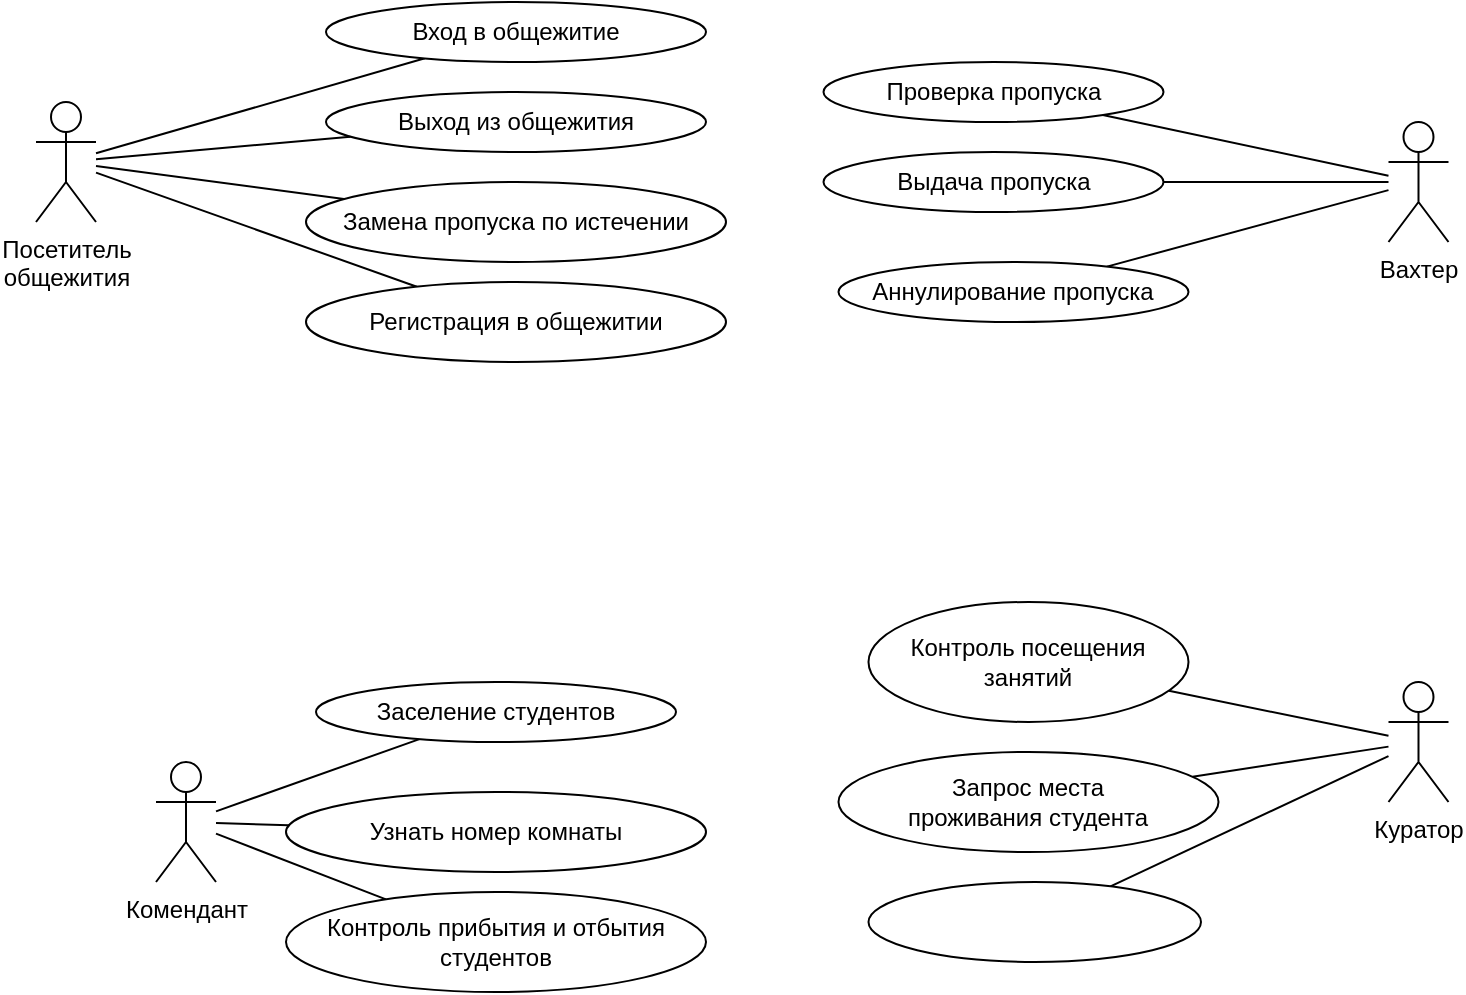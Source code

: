 <mxfile version="15.5.8" type="github">
  <diagram id="b5EAPsaf1SXaFSAwkQ5M" name="Page-1">
    <mxGraphModel dx="1185" dy="635" grid="1" gridSize="10" guides="1" tooltips="1" connect="1" arrows="1" fold="1" page="1" pageScale="1" pageWidth="827" pageHeight="1169" background="none" math="0" shadow="0">
      <root>
        <mxCell id="0" />
        <mxCell id="1" parent="0" />
        <mxCell id="_Vxxh2CEA5BiCO8p6rzK-10" value="" style="endArrow=none;html=1;" parent="1" source="DnC9gURI1vXdoshHHPcy-2" target="_Vxxh2CEA5BiCO8p6rzK-12" edge="1">
          <mxGeometry width="50" height="50" relative="1" as="geometry">
            <mxPoint x="190" y="120" as="sourcePoint" />
            <mxPoint x="260" y="90" as="targetPoint" />
          </mxGeometry>
        </mxCell>
        <mxCell id="_Vxxh2CEA5BiCO8p6rzK-12" value="Замена пропуска по истечении" style="ellipse;whiteSpace=wrap;html=1;labelBackgroundColor=none;" parent="1" vertex="1">
          <mxGeometry x="195" y="150" width="210" height="40" as="geometry" />
        </mxCell>
        <mxCell id="_Vxxh2CEA5BiCO8p6rzK-13" value="" style="endArrow=none;html=1;" parent="1" source="DnC9gURI1vXdoshHHPcy-2" target="_Vxxh2CEA5BiCO8p6rzK-14" edge="1">
          <mxGeometry width="50" height="50" relative="1" as="geometry">
            <mxPoint x="190" y="120" as="sourcePoint" />
            <mxPoint x="280" y="130" as="targetPoint" />
          </mxGeometry>
        </mxCell>
        <mxCell id="_Vxxh2CEA5BiCO8p6rzK-14" value="Вход в общежитие" style="ellipse;whiteSpace=wrap;html=1;labelBackgroundColor=none;" parent="1" vertex="1">
          <mxGeometry x="205" y="60" width="190" height="30" as="geometry" />
        </mxCell>
        <mxCell id="_Vxxh2CEA5BiCO8p6rzK-16" value="Выход из общежития" style="ellipse;whiteSpace=wrap;html=1;labelBackgroundColor=none;" parent="1" vertex="1">
          <mxGeometry x="205" y="105" width="190" height="30" as="geometry" />
        </mxCell>
        <mxCell id="DnC9gURI1vXdoshHHPcy-12" style="edgeStyle=none;orthogonalLoop=1;jettySize=auto;html=1;endArrow=none;" parent="1" source="_Vxxh2CEA5BiCO8p6rzK-24" target="_Vxxh2CEA5BiCO8p6rzK-26" edge="1">
          <mxGeometry relative="1" as="geometry" />
        </mxCell>
        <mxCell id="DnC9gURI1vXdoshHHPcy-13" style="edgeStyle=none;orthogonalLoop=1;jettySize=auto;html=1;endArrow=none;" parent="1" source="_Vxxh2CEA5BiCO8p6rzK-24" target="_Vxxh2CEA5BiCO8p6rzK-28" edge="1">
          <mxGeometry relative="1" as="geometry" />
        </mxCell>
        <mxCell id="DnC9gURI1vXdoshHHPcy-14" style="edgeStyle=none;orthogonalLoop=1;jettySize=auto;html=1;endArrow=none;" parent="1" source="_Vxxh2CEA5BiCO8p6rzK-31" target="_Vxxh2CEA5BiCO8p6rzK-30" edge="1">
          <mxGeometry relative="1" as="geometry" />
        </mxCell>
        <mxCell id="_Vxxh2CEA5BiCO8p6rzK-24" value="Комендант" style="shape=umlActor;verticalLabelPosition=bottom;verticalAlign=top;html=1;outlineConnect=0;labelBackgroundColor=none;shadow=0;" parent="1" vertex="1">
          <mxGeometry x="120" y="440" width="30" height="60" as="geometry" />
        </mxCell>
        <mxCell id="_Vxxh2CEA5BiCO8p6rzK-26" value="Узнать номер комнаты" style="ellipse;whiteSpace=wrap;html=1;labelBackgroundColor=none;" parent="1" vertex="1">
          <mxGeometry x="185" y="455" width="210" height="40" as="geometry" />
        </mxCell>
        <mxCell id="_Vxxh2CEA5BiCO8p6rzK-28" value="Контроль прибытия и отбытия студентов" style="ellipse;whiteSpace=wrap;html=1;labelBackgroundColor=none;" parent="1" vertex="1">
          <mxGeometry x="185" y="505" width="210" height="50" as="geometry" />
        </mxCell>
        <mxCell id="_Vxxh2CEA5BiCO8p6rzK-30" value="Аннулирование пропуска" style="ellipse;whiteSpace=wrap;html=1;labelBackgroundColor=none;" parent="1" vertex="1">
          <mxGeometry x="461.25" y="190" width="175" height="30" as="geometry" />
        </mxCell>
        <mxCell id="DnC9gURI1vXdoshHHPcy-5" style="edgeStyle=none;orthogonalLoop=1;jettySize=auto;html=1;endArrow=none;" parent="1" source="_Vxxh2CEA5BiCO8p6rzK-24" target="DnC9gURI1vXdoshHHPcy-4" edge="1">
          <mxGeometry relative="1" as="geometry" />
        </mxCell>
        <mxCell id="DnC9gURI1vXdoshHHPcy-8" style="edgeStyle=none;orthogonalLoop=1;jettySize=auto;html=1;endArrow=none;" parent="1" source="_Vxxh2CEA5BiCO8p6rzK-31" target="_Vxxh2CEA5BiCO8p6rzK-33" edge="1">
          <mxGeometry relative="1" as="geometry" />
        </mxCell>
        <mxCell id="_Vxxh2CEA5BiCO8p6rzK-31" value="Вахтер" style="shape=umlActor;verticalLabelPosition=bottom;verticalAlign=top;html=1;outlineConnect=0;labelBackgroundColor=none;" parent="1" vertex="1">
          <mxGeometry x="736.25" y="120" width="30" height="60" as="geometry" />
        </mxCell>
        <mxCell id="_Vxxh2CEA5BiCO8p6rzK-33" value="Выдача пропуска" style="ellipse;whiteSpace=wrap;html=1;labelBackgroundColor=none;" parent="1" vertex="1">
          <mxGeometry x="453.75" y="135" width="170" height="30" as="geometry" />
        </mxCell>
        <mxCell id="DnC9gURI1vXdoshHHPcy-9" style="edgeStyle=none;orthogonalLoop=1;jettySize=auto;html=1;endArrow=none;" parent="1" source="_Vxxh2CEA5BiCO8p6rzK-38" target="_Vxxh2CEA5BiCO8p6rzK-40" edge="1">
          <mxGeometry relative="1" as="geometry" />
        </mxCell>
        <mxCell id="DnC9gURI1vXdoshHHPcy-10" style="edgeStyle=none;orthogonalLoop=1;jettySize=auto;html=1;endArrow=none;" parent="1" source="_Vxxh2CEA5BiCO8p6rzK-38" target="_Vxxh2CEA5BiCO8p6rzK-42" edge="1">
          <mxGeometry relative="1" as="geometry" />
        </mxCell>
        <mxCell id="nZQGaKwp-928BufK4dIE-5" value="" style="edgeStyle=none;rounded=0;orthogonalLoop=1;jettySize=auto;html=1;endArrow=none;endFill=0;" edge="1" parent="1" source="_Vxxh2CEA5BiCO8p6rzK-38" target="nZQGaKwp-928BufK4dIE-4">
          <mxGeometry relative="1" as="geometry" />
        </mxCell>
        <mxCell id="_Vxxh2CEA5BiCO8p6rzK-38" value="Куратор" style="shape=umlActor;verticalLabelPosition=bottom;verticalAlign=top;html=1;outlineConnect=0;labelBackgroundColor=none;" parent="1" vertex="1">
          <mxGeometry x="736.25" y="400" width="30" height="60" as="geometry" />
        </mxCell>
        <mxCell id="_Vxxh2CEA5BiCO8p6rzK-40" value="Контроль посещения&lt;br&gt;занятий" style="ellipse;whiteSpace=wrap;html=1;labelBackgroundColor=none;" parent="1" vertex="1">
          <mxGeometry x="476.25" y="360" width="160" height="60" as="geometry" />
        </mxCell>
        <mxCell id="_Vxxh2CEA5BiCO8p6rzK-42" value="Запрос места &lt;br&gt;проживания студента" style="ellipse;whiteSpace=wrap;html=1;labelBackgroundColor=none;" parent="1" vertex="1">
          <mxGeometry x="461.25" y="435" width="190" height="50" as="geometry" />
        </mxCell>
        <mxCell id="DnC9gURI1vXdoshHHPcy-18" style="edgeStyle=none;orthogonalLoop=1;jettySize=auto;html=1;endArrow=none;" parent="1" source="DnC9gURI1vXdoshHHPcy-2" target="DnC9gURI1vXdoshHHPcy-19" edge="1">
          <mxGeometry relative="1" as="geometry">
            <mxPoint x="200" y="230" as="targetPoint" />
          </mxGeometry>
        </mxCell>
        <mxCell id="DnC9gURI1vXdoshHHPcy-2" value="&lt;div&gt;Посетитель&lt;br&gt;общежития&lt;/div&gt;" style="shape=umlActor;verticalLabelPosition=bottom;verticalAlign=top;html=1;outlineConnect=0;shadow=0;" parent="1" vertex="1">
          <mxGeometry x="60" y="110" width="30" height="60" as="geometry" />
        </mxCell>
        <mxCell id="_Vxxh2CEA5BiCO8p6rzK-15" value="" style="endArrow=none;html=1;" parent="1" source="DnC9gURI1vXdoshHHPcy-2" target="_Vxxh2CEA5BiCO8p6rzK-16" edge="1">
          <mxGeometry width="50" height="50" relative="1" as="geometry">
            <mxPoint x="190" y="120" as="sourcePoint" />
            <mxPoint x="280" y="160" as="targetPoint" />
          </mxGeometry>
        </mxCell>
        <mxCell id="DnC9gURI1vXdoshHHPcy-4" value="Заселение студентов" style="ellipse;whiteSpace=wrap;html=1;labelBackgroundColor=none;" parent="1" vertex="1">
          <mxGeometry x="200" y="400" width="180" height="30" as="geometry" />
        </mxCell>
        <mxCell id="DnC9gURI1vXdoshHHPcy-19" value="Регистрация в общежитии" style="ellipse;whiteSpace=wrap;html=1;labelBackgroundColor=none;" parent="1" vertex="1">
          <mxGeometry x="195" y="200" width="210" height="40" as="geometry" />
        </mxCell>
        <mxCell id="nZQGaKwp-928BufK4dIE-2" style="rounded=0;orthogonalLoop=1;jettySize=auto;html=1;endArrow=none;endFill=0;" edge="1" parent="1" source="nZQGaKwp-928BufK4dIE-1" target="_Vxxh2CEA5BiCO8p6rzK-31">
          <mxGeometry relative="1" as="geometry" />
        </mxCell>
        <mxCell id="nZQGaKwp-928BufK4dIE-1" value="Проверка пропуска" style="ellipse;whiteSpace=wrap;html=1;labelBackgroundColor=none;" vertex="1" parent="1">
          <mxGeometry x="453.75" y="90" width="170" height="30" as="geometry" />
        </mxCell>
        <mxCell id="nZQGaKwp-928BufK4dIE-4" value="" style="ellipse;whiteSpace=wrap;html=1;verticalAlign=top;" vertex="1" parent="1">
          <mxGeometry x="476.25" y="500" width="166.25" height="40" as="geometry" />
        </mxCell>
      </root>
    </mxGraphModel>
  </diagram>
</mxfile>
